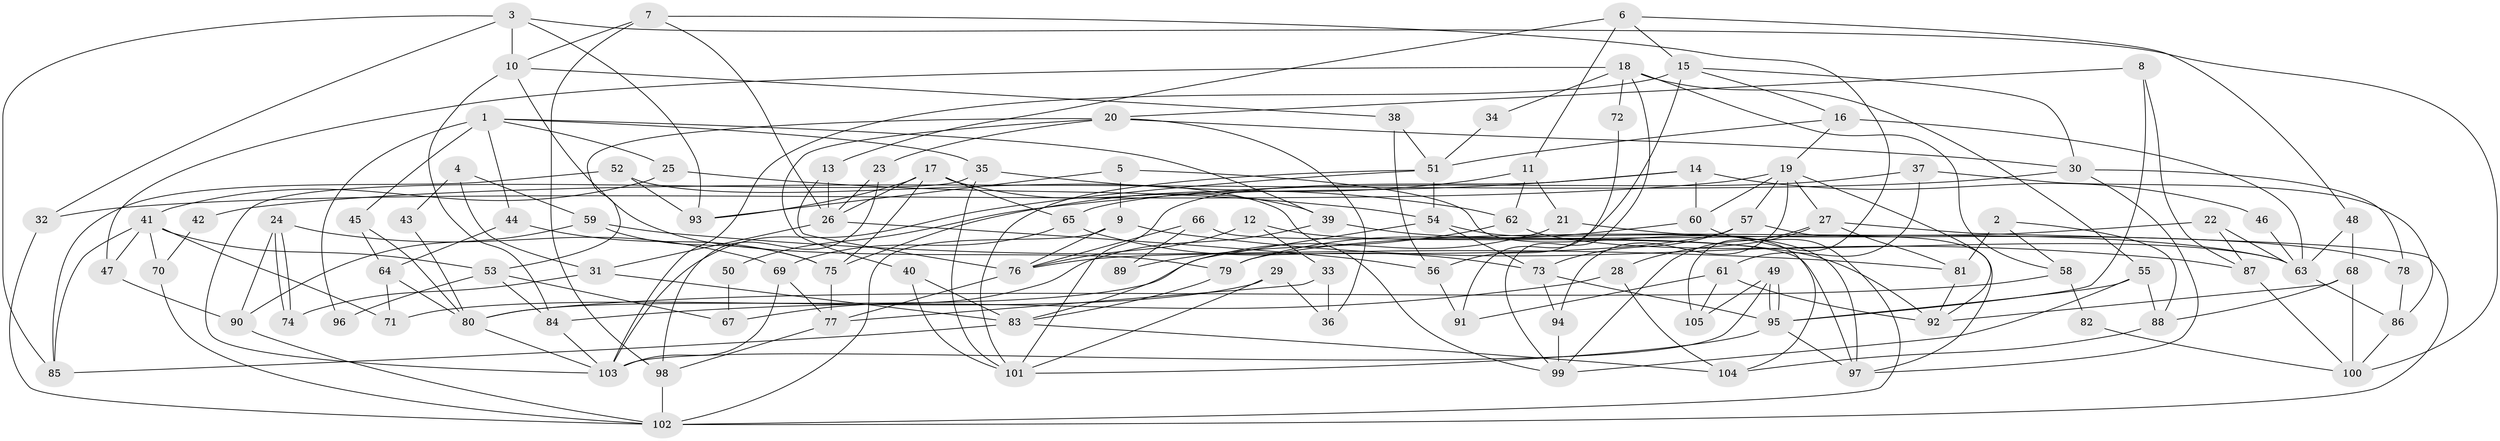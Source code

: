 // Generated by graph-tools (version 1.1) at 2025/11/02/27/25 16:11:19]
// undirected, 105 vertices, 210 edges
graph export_dot {
graph [start="1"]
  node [color=gray90,style=filled];
  1;
  2;
  3;
  4;
  5;
  6;
  7;
  8;
  9;
  10;
  11;
  12;
  13;
  14;
  15;
  16;
  17;
  18;
  19;
  20;
  21;
  22;
  23;
  24;
  25;
  26;
  27;
  28;
  29;
  30;
  31;
  32;
  33;
  34;
  35;
  36;
  37;
  38;
  39;
  40;
  41;
  42;
  43;
  44;
  45;
  46;
  47;
  48;
  49;
  50;
  51;
  52;
  53;
  54;
  55;
  56;
  57;
  58;
  59;
  60;
  61;
  62;
  63;
  64;
  65;
  66;
  67;
  68;
  69;
  70;
  71;
  72;
  73;
  74;
  75;
  76;
  77;
  78;
  79;
  80;
  81;
  82;
  83;
  84;
  85;
  86;
  87;
  88;
  89;
  90;
  91;
  92;
  93;
  94;
  95;
  96;
  97;
  98;
  99;
  100;
  101;
  102;
  103;
  104;
  105;
  1 -- 35;
  1 -- 44;
  1 -- 25;
  1 -- 39;
  1 -- 45;
  1 -- 96;
  2 -- 88;
  2 -- 81;
  2 -- 58;
  3 -- 93;
  3 -- 100;
  3 -- 10;
  3 -- 32;
  3 -- 85;
  4 -- 31;
  4 -- 59;
  4 -- 43;
  5 -- 9;
  5 -- 104;
  5 -- 93;
  6 -- 11;
  6 -- 15;
  6 -- 13;
  6 -- 48;
  7 -- 26;
  7 -- 10;
  7 -- 98;
  7 -- 105;
  8 -- 20;
  8 -- 95;
  8 -- 87;
  9 -- 102;
  9 -- 76;
  9 -- 87;
  10 -- 84;
  10 -- 38;
  10 -- 79;
  11 -- 21;
  11 -- 62;
  11 -- 75;
  12 -- 92;
  12 -- 76;
  12 -- 33;
  13 -- 76;
  13 -- 26;
  14 -- 60;
  14 -- 101;
  14 -- 46;
  14 -- 50;
  15 -- 16;
  15 -- 56;
  15 -- 30;
  15 -- 103;
  16 -- 19;
  16 -- 51;
  16 -- 63;
  17 -- 65;
  17 -- 93;
  17 -- 26;
  17 -- 39;
  17 -- 75;
  18 -- 55;
  18 -- 99;
  18 -- 34;
  18 -- 47;
  18 -- 58;
  18 -- 72;
  19 -- 60;
  19 -- 32;
  19 -- 27;
  19 -- 57;
  19 -- 92;
  19 -- 94;
  20 -- 23;
  20 -- 40;
  20 -- 30;
  20 -- 36;
  20 -- 53;
  21 -- 80;
  21 -- 78;
  22 -- 87;
  22 -- 63;
  22 -- 79;
  23 -- 98;
  23 -- 26;
  24 -- 74;
  24 -- 74;
  24 -- 90;
  24 -- 69;
  25 -- 54;
  25 -- 41;
  26 -- 31;
  26 -- 56;
  27 -- 99;
  27 -- 28;
  27 -- 81;
  27 -- 102;
  28 -- 84;
  28 -- 104;
  29 -- 101;
  29 -- 36;
  29 -- 71;
  30 -- 42;
  30 -- 78;
  30 -- 97;
  31 -- 83;
  31 -- 74;
  32 -- 102;
  33 -- 77;
  33 -- 36;
  34 -- 51;
  35 -- 103;
  35 -- 101;
  35 -- 62;
  37 -- 65;
  37 -- 86;
  37 -- 61;
  38 -- 51;
  38 -- 56;
  39 -- 63;
  39 -- 67;
  40 -- 83;
  40 -- 101;
  41 -- 71;
  41 -- 47;
  41 -- 53;
  41 -- 70;
  41 -- 85;
  42 -- 70;
  43 -- 80;
  44 -- 75;
  44 -- 64;
  45 -- 80;
  45 -- 64;
  46 -- 63;
  47 -- 90;
  48 -- 63;
  48 -- 68;
  49 -- 95;
  49 -- 95;
  49 -- 105;
  49 -- 103;
  50 -- 67;
  51 -- 103;
  51 -- 54;
  51 -- 101;
  52 -- 85;
  52 -- 99;
  52 -- 93;
  53 -- 67;
  53 -- 84;
  53 -- 96;
  54 -- 83;
  54 -- 73;
  54 -- 97;
  55 -- 95;
  55 -- 88;
  55 -- 99;
  56 -- 91;
  57 -- 97;
  57 -- 73;
  57 -- 76;
  58 -- 80;
  58 -- 82;
  59 -- 90;
  59 -- 75;
  59 -- 81;
  60 -- 102;
  60 -- 79;
  61 -- 92;
  61 -- 91;
  61 -- 105;
  62 -- 63;
  62 -- 89;
  63 -- 86;
  64 -- 80;
  64 -- 71;
  65 -- 69;
  65 -- 73;
  66 -- 76;
  66 -- 97;
  66 -- 89;
  68 -- 92;
  68 -- 88;
  68 -- 100;
  69 -- 103;
  69 -- 77;
  70 -- 102;
  72 -- 91;
  73 -- 95;
  73 -- 94;
  75 -- 77;
  76 -- 77;
  77 -- 98;
  78 -- 86;
  79 -- 83;
  80 -- 103;
  81 -- 92;
  82 -- 100;
  83 -- 85;
  83 -- 104;
  84 -- 103;
  86 -- 100;
  87 -- 100;
  88 -- 104;
  90 -- 102;
  94 -- 99;
  95 -- 97;
  95 -- 101;
  98 -- 102;
}
